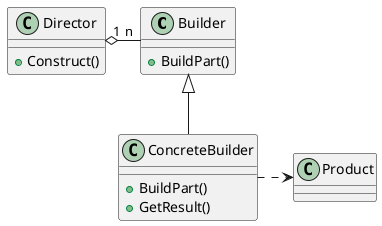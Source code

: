 @startuml

class Builder {
    +BuildPart()
}

class ConcreteBuilder {
    +BuildPart()
    +GetResult()
}

Builder <|-- ConcreteBuilder

class Product

ConcreteBuilder .> Product

class Director {
    +Construct()
}

Director "1" o- "n" Builder

@enduml